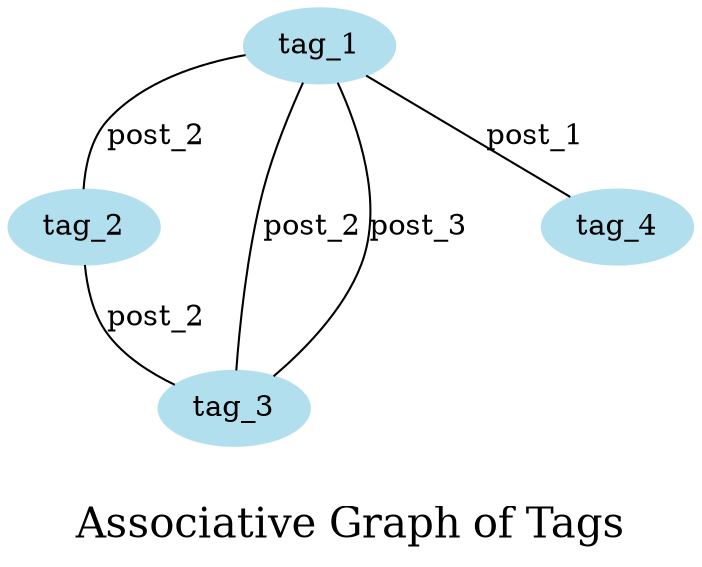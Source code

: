 graph g_tags {
	node [color=lightblue2 style=filled]
	size="6,6"
	label="\nAssociative Graph of Tags"
	fontsize=20
	tag_1 -- tag_2 [label=post_2]
	tag_1 -- tag_3 [label=post_2]
	tag_1 -- tag_3 [label=post_3]
	tag_1 -- tag_4 [label=post_1]
	tag_2 -- tag_3 [label=post_2]
}
